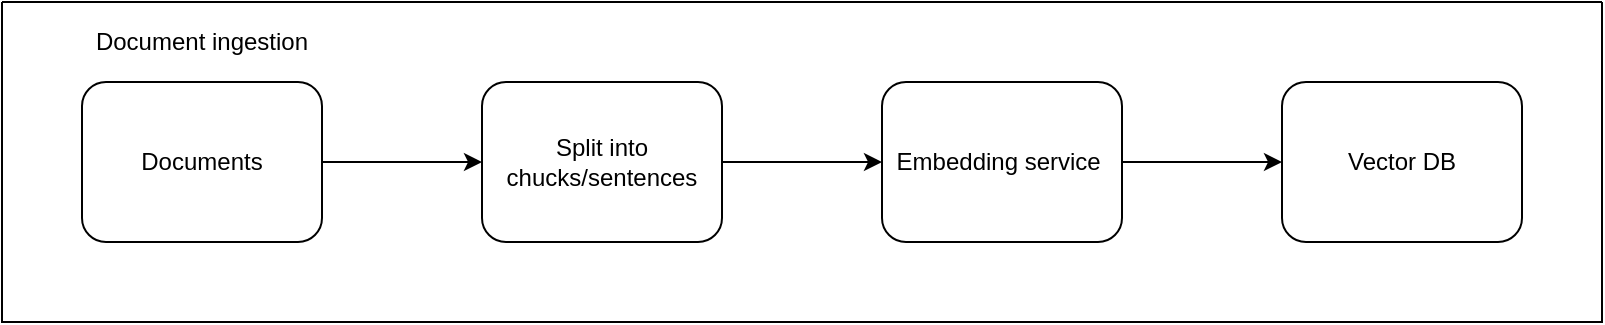 <mxfile version="26.0.11">
  <diagram name="Page-1" id="vH0KfMhrMlM-kf9XVmqa">
    <mxGraphModel dx="838" dy="593" grid="1" gridSize="10" guides="1" tooltips="1" connect="1" arrows="1" fold="1" page="1" pageScale="1" pageWidth="850" pageHeight="1100" math="0" shadow="0">
      <root>
        <mxCell id="0" />
        <mxCell id="1" parent="0" />
        <mxCell id="YntdFx-RL_blogX_2ePG-6" style="edgeStyle=orthogonalEdgeStyle;rounded=0;orthogonalLoop=1;jettySize=auto;html=1;exitX=1;exitY=0.5;exitDx=0;exitDy=0;" edge="1" parent="1" source="YntdFx-RL_blogX_2ePG-1" target="YntdFx-RL_blogX_2ePG-2">
          <mxGeometry relative="1" as="geometry" />
        </mxCell>
        <mxCell id="YntdFx-RL_blogX_2ePG-1" value="Documents" style="rounded=1;whiteSpace=wrap;html=1;" vertex="1" parent="1">
          <mxGeometry x="80" y="80" width="120" height="80" as="geometry" />
        </mxCell>
        <mxCell id="YntdFx-RL_blogX_2ePG-7" style="edgeStyle=orthogonalEdgeStyle;rounded=0;orthogonalLoop=1;jettySize=auto;html=1;exitX=1;exitY=0.5;exitDx=0;exitDy=0;" edge="1" parent="1" source="YntdFx-RL_blogX_2ePG-2" target="YntdFx-RL_blogX_2ePG-3">
          <mxGeometry relative="1" as="geometry" />
        </mxCell>
        <mxCell id="YntdFx-RL_blogX_2ePG-2" value="Split into chucks/sentences" style="rounded=1;whiteSpace=wrap;html=1;" vertex="1" parent="1">
          <mxGeometry x="280" y="80" width="120" height="80" as="geometry" />
        </mxCell>
        <mxCell id="YntdFx-RL_blogX_2ePG-8" style="edgeStyle=orthogonalEdgeStyle;rounded=0;orthogonalLoop=1;jettySize=auto;html=1;exitX=1;exitY=0.5;exitDx=0;exitDy=0;entryX=0;entryY=0.5;entryDx=0;entryDy=0;" edge="1" parent="1" source="YntdFx-RL_blogX_2ePG-3" target="YntdFx-RL_blogX_2ePG-4">
          <mxGeometry relative="1" as="geometry" />
        </mxCell>
        <mxCell id="YntdFx-RL_blogX_2ePG-3" value="Embedding service&amp;nbsp;" style="rounded=1;whiteSpace=wrap;html=1;" vertex="1" parent="1">
          <mxGeometry x="480" y="80" width="120" height="80" as="geometry" />
        </mxCell>
        <mxCell id="YntdFx-RL_blogX_2ePG-4" value="Vector DB" style="rounded=1;whiteSpace=wrap;html=1;" vertex="1" parent="1">
          <mxGeometry x="680" y="80" width="120" height="80" as="geometry" />
        </mxCell>
        <mxCell id="YntdFx-RL_blogX_2ePG-5" value="" style="swimlane;startSize=0;" vertex="1" parent="1">
          <mxGeometry x="40" y="40" width="800" height="160" as="geometry" />
        </mxCell>
        <mxCell id="YntdFx-RL_blogX_2ePG-9" value="Document ingestion" style="text;html=1;align=center;verticalAlign=middle;whiteSpace=wrap;rounded=0;" vertex="1" parent="YntdFx-RL_blogX_2ePG-5">
          <mxGeometry width="200" height="40" as="geometry" />
        </mxCell>
      </root>
    </mxGraphModel>
  </diagram>
</mxfile>
